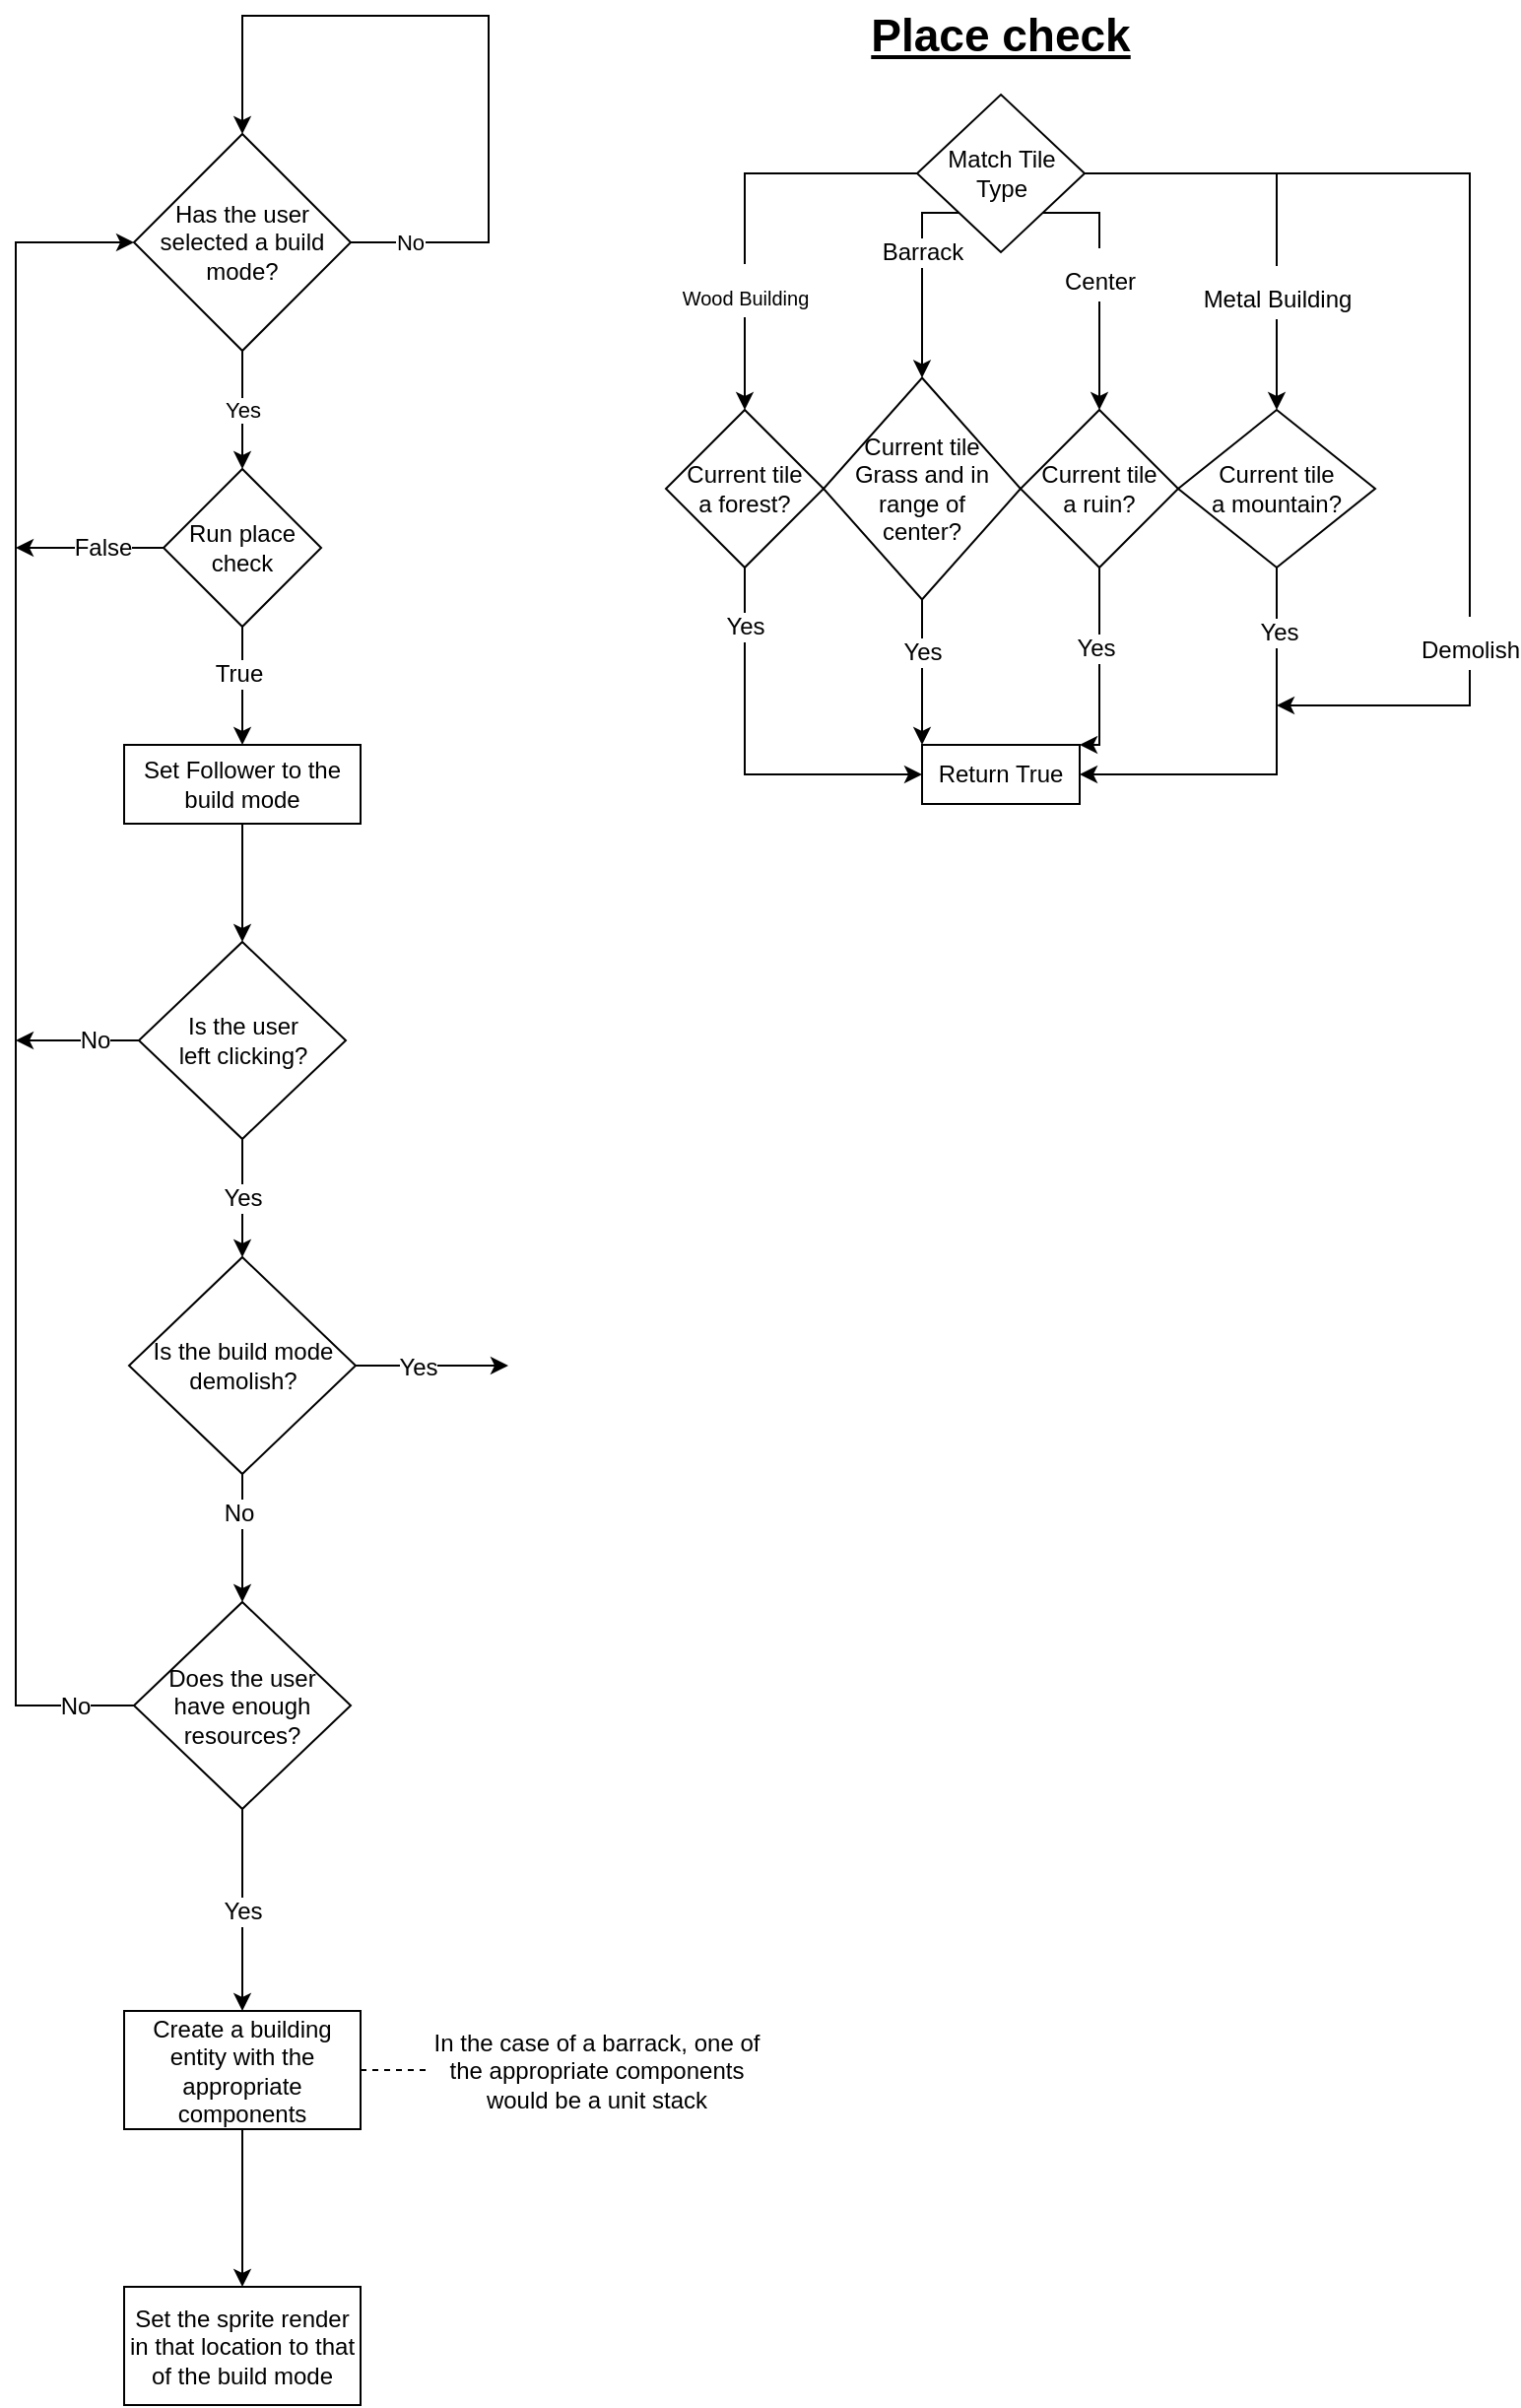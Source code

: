 <mxfile version="14.0.1" type="github">
  <diagram id="pgvQU4TPYQ710n_Lu6ZC" name="Page-1">
    <mxGraphModel dx="1177" dy="647" grid="1" gridSize="10" guides="1" tooltips="1" connect="1" arrows="1" fold="1" page="1" pageScale="1" pageWidth="827" pageHeight="1169" math="0" shadow="0">
      <root>
        <mxCell id="0" />
        <mxCell id="1" parent="0" />
        <mxCell id="Tz45q9WBiDekPMIarujH-3" value="Yes" style="edgeStyle=orthogonalEdgeStyle;rounded=0;orthogonalLoop=1;jettySize=auto;html=1;" edge="1" parent="1" source="Tz45q9WBiDekPMIarujH-1" target="Tz45q9WBiDekPMIarujH-31">
          <mxGeometry relative="1" as="geometry">
            <mxPoint x="135" y="255" as="targetPoint" />
          </mxGeometry>
        </mxCell>
        <mxCell id="Tz45q9WBiDekPMIarujH-4" style="edgeStyle=orthogonalEdgeStyle;rounded=0;orthogonalLoop=1;jettySize=auto;html=1;entryX=0.5;entryY=0;entryDx=0;entryDy=0;" edge="1" parent="1" source="Tz45q9WBiDekPMIarujH-1" target="Tz45q9WBiDekPMIarujH-1">
          <mxGeometry relative="1" as="geometry">
            <mxPoint x="260" y="-20" as="targetPoint" />
            <Array as="points">
              <mxPoint x="260" y="145" />
              <mxPoint x="260" y="30" />
              <mxPoint x="135" y="30" />
            </Array>
          </mxGeometry>
        </mxCell>
        <mxCell id="Tz45q9WBiDekPMIarujH-5" value="No" style="edgeLabel;html=1;align=center;verticalAlign=middle;resizable=0;points=[];" vertex="1" connectable="0" parent="Tz45q9WBiDekPMIarujH-4">
          <mxGeometry x="-0.46" y="3" relative="1" as="geometry">
            <mxPoint x="-37" y="30" as="offset" />
          </mxGeometry>
        </mxCell>
        <mxCell id="Tz45q9WBiDekPMIarujH-1" value="Has the user selected a build mode?" style="rhombus;whiteSpace=wrap;html=1;" vertex="1" parent="1">
          <mxGeometry x="80" y="90" width="110" height="110" as="geometry" />
        </mxCell>
        <mxCell id="Tz45q9WBiDekPMIarujH-7" value="Place check" style="text;html=1;strokeColor=none;fillColor=none;align=center;verticalAlign=middle;whiteSpace=wrap;rounded=0;fontSize=23;fontStyle=5" vertex="1" parent="1">
          <mxGeometry x="410" y="30" width="220" height="20" as="geometry" />
        </mxCell>
        <mxCell id="Tz45q9WBiDekPMIarujH-10" value="Barrack" style="edgeStyle=orthogonalEdgeStyle;rounded=0;orthogonalLoop=1;jettySize=auto;html=1;exitX=0;exitY=1;exitDx=0;exitDy=0;fontSize=12;entryX=0.5;entryY=0;entryDx=0;entryDy=0;" edge="1" parent="1" source="Tz45q9WBiDekPMIarujH-9" target="Tz45q9WBiDekPMIarujH-17">
          <mxGeometry x="-0.253" relative="1" as="geometry">
            <mxPoint x="499" y="260" as="targetPoint" />
            <Array as="points">
              <mxPoint x="480" y="130" />
            </Array>
            <mxPoint as="offset" />
          </mxGeometry>
        </mxCell>
        <mxCell id="Tz45q9WBiDekPMIarujH-11" style="edgeStyle=orthogonalEdgeStyle;rounded=0;orthogonalLoop=1;jettySize=auto;html=1;exitX=0;exitY=0.5;exitDx=0;exitDy=0;fontSize=23;entryX=0.5;entryY=0;entryDx=0;entryDy=0;" edge="1" parent="1" source="Tz45q9WBiDekPMIarujH-9" target="Tz45q9WBiDekPMIarujH-16">
          <mxGeometry relative="1" as="geometry">
            <mxPoint x="400" y="240" as="targetPoint" />
          </mxGeometry>
        </mxCell>
        <mxCell id="Tz45q9WBiDekPMIarujH-14" value="&lt;font size=&quot;1&quot;&gt;Wood Building&lt;br&gt;&lt;/font&gt;" style="edgeLabel;html=1;align=center;verticalAlign=middle;resizable=0;points=[];fontSize=23;" vertex="1" connectable="0" parent="Tz45q9WBiDekPMIarujH-11">
          <mxGeometry x="0.223" relative="1" as="geometry">
            <mxPoint y="19.5" as="offset" />
          </mxGeometry>
        </mxCell>
        <mxCell id="Tz45q9WBiDekPMIarujH-12" value="&lt;font style=&quot;font-size: 12px&quot;&gt;Center&lt;/font&gt;" style="edgeStyle=orthogonalEdgeStyle;rounded=0;orthogonalLoop=1;jettySize=auto;html=1;exitX=1;exitY=1;exitDx=0;exitDy=0;fontSize=23;" edge="1" parent="1" source="Tz45q9WBiDekPMIarujH-9" target="Tz45q9WBiDekPMIarujH-18">
          <mxGeometry x="-0.077" relative="1" as="geometry">
            <mxPoint x="541" y="230" as="targetPoint" />
            <Array as="points">
              <mxPoint x="570" y="130" />
            </Array>
            <mxPoint as="offset" />
          </mxGeometry>
        </mxCell>
        <mxCell id="Tz45q9WBiDekPMIarujH-13" value="&lt;font style=&quot;font-size: 12px&quot;&gt;Metal Building&lt;br&gt;&lt;/font&gt;" style="edgeStyle=orthogonalEdgeStyle;rounded=0;orthogonalLoop=1;jettySize=auto;html=1;exitX=1;exitY=0.5;exitDx=0;exitDy=0;fontSize=23;" edge="1" parent="1" source="Tz45q9WBiDekPMIarujH-9" target="Tz45q9WBiDekPMIarujH-20">
          <mxGeometry x="0.437" relative="1" as="geometry">
            <mxPoint x="640" y="240" as="targetPoint" />
            <mxPoint y="1" as="offset" />
          </mxGeometry>
        </mxCell>
        <mxCell id="Tz45q9WBiDekPMIarujH-9" value="Match Tile Type" style="rhombus;whiteSpace=wrap;html=1;" vertex="1" parent="1">
          <mxGeometry x="477.5" y="70" width="85" height="80" as="geometry" />
        </mxCell>
        <mxCell id="Tz45q9WBiDekPMIarujH-22" style="edgeStyle=orthogonalEdgeStyle;rounded=0;orthogonalLoop=1;jettySize=auto;html=1;fontSize=12;entryX=0;entryY=0.5;entryDx=0;entryDy=0;" edge="1" parent="1" source="Tz45q9WBiDekPMIarujH-16" target="Tz45q9WBiDekPMIarujH-21">
          <mxGeometry relative="1" as="geometry">
            <mxPoint x="390" y="430" as="targetPoint" />
            <Array as="points">
              <mxPoint x="390" y="415" />
            </Array>
          </mxGeometry>
        </mxCell>
        <mxCell id="Tz45q9WBiDekPMIarujH-26" value="Yes" style="edgeLabel;html=1;align=center;verticalAlign=middle;resizable=0;points=[];fontSize=12;" vertex="1" connectable="0" parent="Tz45q9WBiDekPMIarujH-22">
          <mxGeometry x="-0.694" relative="1" as="geometry">
            <mxPoint as="offset" />
          </mxGeometry>
        </mxCell>
        <mxCell id="Tz45q9WBiDekPMIarujH-16" value="&lt;div&gt;Current tile &lt;br&gt;&lt;/div&gt;&lt;div&gt;a forest?&lt;/div&gt;" style="rhombus;whiteSpace=wrap;html=1;fontSize=12;" vertex="1" parent="1">
          <mxGeometry x="350" y="230" width="80" height="80" as="geometry" />
        </mxCell>
        <mxCell id="Tz45q9WBiDekPMIarujH-23" style="edgeStyle=orthogonalEdgeStyle;rounded=0;orthogonalLoop=1;jettySize=auto;html=1;entryX=0;entryY=0;entryDx=0;entryDy=0;fontSize=12;" edge="1" parent="1" source="Tz45q9WBiDekPMIarujH-17" target="Tz45q9WBiDekPMIarujH-21">
          <mxGeometry relative="1" as="geometry" />
        </mxCell>
        <mxCell id="Tz45q9WBiDekPMIarujH-27" value="Yes" style="edgeLabel;html=1;align=center;verticalAlign=middle;resizable=0;points=[];fontSize=12;" vertex="1" connectable="0" parent="Tz45q9WBiDekPMIarujH-23">
          <mxGeometry x="-0.275" relative="1" as="geometry">
            <mxPoint as="offset" />
          </mxGeometry>
        </mxCell>
        <mxCell id="Tz45q9WBiDekPMIarujH-17" value="&lt;div&gt;Current tile &lt;br&gt;&lt;/div&gt;&lt;div&gt;Grass and in range of &lt;br&gt;&lt;/div&gt;&lt;div&gt;center?&lt;br&gt;&lt;/div&gt;" style="rhombus;whiteSpace=wrap;html=1;fontSize=12;" vertex="1" parent="1">
          <mxGeometry x="430" y="213.75" width="100" height="112.5" as="geometry" />
        </mxCell>
        <mxCell id="Tz45q9WBiDekPMIarujH-24" style="edgeStyle=orthogonalEdgeStyle;rounded=0;orthogonalLoop=1;jettySize=auto;html=1;entryX=1;entryY=0;entryDx=0;entryDy=0;fontSize=12;" edge="1" parent="1" source="Tz45q9WBiDekPMIarujH-18" target="Tz45q9WBiDekPMIarujH-21">
          <mxGeometry relative="1" as="geometry">
            <Array as="points">
              <mxPoint x="570" y="400" />
            </Array>
          </mxGeometry>
        </mxCell>
        <mxCell id="Tz45q9WBiDekPMIarujH-28" value="Yes" style="edgeLabel;html=1;align=center;verticalAlign=middle;resizable=0;points=[];fontSize=12;" vertex="1" connectable="0" parent="Tz45q9WBiDekPMIarujH-24">
          <mxGeometry x="-0.192" y="-2" relative="1" as="geometry">
            <mxPoint as="offset" />
          </mxGeometry>
        </mxCell>
        <mxCell id="Tz45q9WBiDekPMIarujH-18" value="&lt;div&gt;Current tile &lt;br&gt;&lt;/div&gt;&lt;div&gt;a ruin?&lt;/div&gt;" style="rhombus;whiteSpace=wrap;html=1;" vertex="1" parent="1">
          <mxGeometry x="530" y="230" width="80" height="80" as="geometry" />
        </mxCell>
        <mxCell id="Tz45q9WBiDekPMIarujH-25" style="edgeStyle=orthogonalEdgeStyle;rounded=0;orthogonalLoop=1;jettySize=auto;html=1;fontSize=12;entryX=1;entryY=0.5;entryDx=0;entryDy=0;" edge="1" parent="1" source="Tz45q9WBiDekPMIarujH-20" target="Tz45q9WBiDekPMIarujH-21">
          <mxGeometry relative="1" as="geometry">
            <mxPoint x="660" y="420" as="targetPoint" />
            <Array as="points">
              <mxPoint x="660" y="415" />
            </Array>
          </mxGeometry>
        </mxCell>
        <mxCell id="Tz45q9WBiDekPMIarujH-29" value="Yes" style="edgeLabel;html=1;align=center;verticalAlign=middle;resizable=0;points=[];fontSize=12;" vertex="1" connectable="0" parent="Tz45q9WBiDekPMIarujH-25">
          <mxGeometry x="-0.681" y="1" relative="1" as="geometry">
            <mxPoint as="offset" />
          </mxGeometry>
        </mxCell>
        <mxCell id="Tz45q9WBiDekPMIarujH-20" value="&lt;div&gt;Current tile &lt;br&gt;&lt;/div&gt;&lt;div&gt;a mountain?&lt;/div&gt;" style="rhombus;whiteSpace=wrap;html=1;" vertex="1" parent="1">
          <mxGeometry x="610" y="230" width="100" height="80" as="geometry" />
        </mxCell>
        <mxCell id="Tz45q9WBiDekPMIarujH-21" value="Return True" style="rounded=0;whiteSpace=wrap;html=1;fontSize=12;" vertex="1" parent="1">
          <mxGeometry x="480" y="400" width="80" height="30" as="geometry" />
        </mxCell>
        <mxCell id="Tz45q9WBiDekPMIarujH-33" value="" style="edgeStyle=orthogonalEdgeStyle;rounded=0;orthogonalLoop=1;jettySize=auto;html=1;fontSize=12;" edge="1" parent="1" source="Tz45q9WBiDekPMIarujH-31" target="Tz45q9WBiDekPMIarujH-32">
          <mxGeometry relative="1" as="geometry" />
        </mxCell>
        <mxCell id="Tz45q9WBiDekPMIarujH-34" value="True" style="edgeLabel;html=1;align=center;verticalAlign=middle;resizable=0;points=[];fontSize=12;" vertex="1" connectable="0" parent="Tz45q9WBiDekPMIarujH-33">
          <mxGeometry x="-0.203" y="-2" relative="1" as="geometry">
            <mxPoint as="offset" />
          </mxGeometry>
        </mxCell>
        <mxCell id="Tz45q9WBiDekPMIarujH-38" style="edgeStyle=orthogonalEdgeStyle;rounded=0;orthogonalLoop=1;jettySize=auto;html=1;fontSize=12;exitX=0;exitY=0.5;exitDx=0;exitDy=0;" edge="1" parent="1" source="Tz45q9WBiDekPMIarujH-31">
          <mxGeometry relative="1" as="geometry">
            <mxPoint x="20" y="300" as="targetPoint" />
            <mxPoint x="100" y="300" as="sourcePoint" />
            <Array as="points" />
          </mxGeometry>
        </mxCell>
        <mxCell id="Tz45q9WBiDekPMIarujH-39" value="False" style="edgeLabel;html=1;align=center;verticalAlign=middle;resizable=0;points=[];fontSize=12;" vertex="1" connectable="0" parent="Tz45q9WBiDekPMIarujH-38">
          <mxGeometry x="-0.169" relative="1" as="geometry">
            <mxPoint as="offset" />
          </mxGeometry>
        </mxCell>
        <mxCell id="Tz45q9WBiDekPMIarujH-31" value="Run place check" style="rhombus;whiteSpace=wrap;html=1;" vertex="1" parent="1">
          <mxGeometry x="95" y="260" width="80" height="80" as="geometry" />
        </mxCell>
        <mxCell id="Tz45q9WBiDekPMIarujH-36" value="" style="edgeStyle=orthogonalEdgeStyle;rounded=0;orthogonalLoop=1;jettySize=auto;html=1;fontSize=12;" edge="1" parent="1" source="Tz45q9WBiDekPMIarujH-32" target="Tz45q9WBiDekPMIarujH-35">
          <mxGeometry relative="1" as="geometry" />
        </mxCell>
        <mxCell id="Tz45q9WBiDekPMIarujH-32" value="Set Follower to the build mode" style="whiteSpace=wrap;html=1;" vertex="1" parent="1">
          <mxGeometry x="75" y="400" width="120" height="40" as="geometry" />
        </mxCell>
        <mxCell id="Tz45q9WBiDekPMIarujH-41" value="Yes" style="edgeStyle=orthogonalEdgeStyle;rounded=0;orthogonalLoop=1;jettySize=auto;html=1;fontSize=12;" edge="1" parent="1" source="Tz45q9WBiDekPMIarujH-35" target="Tz45q9WBiDekPMIarujH-42">
          <mxGeometry relative="1" as="geometry">
            <mxPoint x="135" y="700" as="targetPoint" />
          </mxGeometry>
        </mxCell>
        <mxCell id="Tz45q9WBiDekPMIarujH-53" style="edgeStyle=orthogonalEdgeStyle;rounded=0;orthogonalLoop=1;jettySize=auto;html=1;fontSize=12;" edge="1" parent="1" source="Tz45q9WBiDekPMIarujH-35">
          <mxGeometry relative="1" as="geometry">
            <mxPoint x="20" y="550" as="targetPoint" />
          </mxGeometry>
        </mxCell>
        <mxCell id="Tz45q9WBiDekPMIarujH-54" value="No" style="edgeLabel;html=1;align=center;verticalAlign=middle;resizable=0;points=[];fontSize=12;" vertex="1" connectable="0" parent="Tz45q9WBiDekPMIarujH-53">
          <mxGeometry x="-0.285" relative="1" as="geometry">
            <mxPoint as="offset" />
          </mxGeometry>
        </mxCell>
        <mxCell id="Tz45q9WBiDekPMIarujH-35" value="&lt;div&gt;Is the user &lt;br&gt;&lt;/div&gt;&lt;div&gt;left clicking?&lt;/div&gt;" style="rhombus;whiteSpace=wrap;html=1;" vertex="1" parent="1">
          <mxGeometry x="82.5" y="500" width="105" height="100" as="geometry" />
        </mxCell>
        <mxCell id="Tz45q9WBiDekPMIarujH-44" value="" style="edgeStyle=orthogonalEdgeStyle;rounded=0;orthogonalLoop=1;jettySize=auto;html=1;fontSize=12;" edge="1" parent="1" source="Tz45q9WBiDekPMIarujH-42">
          <mxGeometry relative="1" as="geometry">
            <mxPoint x="270" y="715" as="targetPoint" />
          </mxGeometry>
        </mxCell>
        <mxCell id="Tz45q9WBiDekPMIarujH-45" value="Yes" style="edgeLabel;html=1;align=center;verticalAlign=middle;resizable=0;points=[];fontSize=12;" vertex="1" connectable="0" parent="Tz45q9WBiDekPMIarujH-44">
          <mxGeometry x="-0.198" y="-1" relative="1" as="geometry">
            <mxPoint as="offset" />
          </mxGeometry>
        </mxCell>
        <mxCell id="Tz45q9WBiDekPMIarujH-47" value="" style="edgeStyle=orthogonalEdgeStyle;rounded=0;orthogonalLoop=1;jettySize=auto;html=1;fontSize=12;" edge="1" parent="1" source="Tz45q9WBiDekPMIarujH-42" target="Tz45q9WBiDekPMIarujH-50">
          <mxGeometry relative="1" as="geometry">
            <mxPoint x="135" y="875" as="targetPoint" />
          </mxGeometry>
        </mxCell>
        <mxCell id="Tz45q9WBiDekPMIarujH-49" value="No" style="edgeLabel;html=1;align=center;verticalAlign=middle;resizable=0;points=[];fontSize=12;" vertex="1" connectable="0" parent="Tz45q9WBiDekPMIarujH-47">
          <mxGeometry x="-0.388" y="-2" relative="1" as="geometry">
            <mxPoint as="offset" />
          </mxGeometry>
        </mxCell>
        <mxCell id="Tz45q9WBiDekPMIarujH-42" value="Is the build mode demolish?" style="rhombus;whiteSpace=wrap;html=1;" vertex="1" parent="1">
          <mxGeometry x="77.5" y="660" width="115" height="110" as="geometry" />
        </mxCell>
        <mxCell id="Tz45q9WBiDekPMIarujH-51" value="No" style="edgeStyle=orthogonalEdgeStyle;rounded=0;orthogonalLoop=1;jettySize=auto;html=1;exitX=0;exitY=0.5;exitDx=0;exitDy=0;fontSize=12;" edge="1" parent="1" source="Tz45q9WBiDekPMIarujH-50" target="Tz45q9WBiDekPMIarujH-1">
          <mxGeometry x="-0.93" relative="1" as="geometry">
            <mxPoint x="20" y="130" as="targetPoint" />
            <Array as="points">
              <mxPoint x="20" y="888" />
              <mxPoint x="20" y="145" />
            </Array>
            <mxPoint as="offset" />
          </mxGeometry>
        </mxCell>
        <mxCell id="Tz45q9WBiDekPMIarujH-56" value="Yes" style="edgeStyle=orthogonalEdgeStyle;rounded=0;orthogonalLoop=1;jettySize=auto;html=1;fontSize=12;" edge="1" parent="1" source="Tz45q9WBiDekPMIarujH-50" target="Tz45q9WBiDekPMIarujH-55">
          <mxGeometry relative="1" as="geometry" />
        </mxCell>
        <mxCell id="Tz45q9WBiDekPMIarujH-50" value="&lt;div&gt;Does the user &lt;br&gt;&lt;/div&gt;&lt;div&gt;have enough resources?&lt;/div&gt;" style="rhombus;whiteSpace=wrap;html=1;" vertex="1" parent="1">
          <mxGeometry x="80" y="835" width="110" height="105" as="geometry" />
        </mxCell>
        <mxCell id="Tz45q9WBiDekPMIarujH-58" value="" style="edgeStyle=orthogonalEdgeStyle;rounded=0;orthogonalLoop=1;jettySize=auto;html=1;fontSize=12;" edge="1" parent="1" source="Tz45q9WBiDekPMIarujH-55" target="Tz45q9WBiDekPMIarujH-57">
          <mxGeometry relative="1" as="geometry" />
        </mxCell>
        <mxCell id="Tz45q9WBiDekPMIarujH-55" value="Create a building entity with the appropriate components" style="whiteSpace=wrap;html=1;" vertex="1" parent="1">
          <mxGeometry x="75" y="1042.5" width="120" height="60" as="geometry" />
        </mxCell>
        <mxCell id="Tz45q9WBiDekPMIarujH-57" value="Set the sprite render in that location to that of the build mode" style="whiteSpace=wrap;html=1;" vertex="1" parent="1">
          <mxGeometry x="75" y="1182.5" width="120" height="60" as="geometry" />
        </mxCell>
        <mxCell id="Tz45q9WBiDekPMIarujH-59" value="&lt;font style=&quot;font-size: 12px&quot;&gt;Demolish&lt;/font&gt;" style="edgeStyle=orthogonalEdgeStyle;rounded=0;orthogonalLoop=1;jettySize=auto;html=1;exitX=1;exitY=0.5;exitDx=0;exitDy=0;fontSize=23;" edge="1" parent="1">
          <mxGeometry x="0.437" relative="1" as="geometry">
            <mxPoint x="660" y="380" as="targetPoint" />
            <mxPoint x="660" y="109.98" as="sourcePoint" />
            <mxPoint y="1" as="offset" />
            <Array as="points">
              <mxPoint x="758" y="110" />
              <mxPoint x="758" y="380" />
              <mxPoint x="660" y="380" />
            </Array>
          </mxGeometry>
        </mxCell>
        <mxCell id="Tz45q9WBiDekPMIarujH-61" value="In the case of a barrack, one of the appropriate components would be a unit stack" style="text;html=1;strokeColor=none;fillColor=none;align=center;verticalAlign=middle;whiteSpace=wrap;rounded=0;fontSize=12;" vertex="1" parent="1">
          <mxGeometry x="230" y="1062.5" width="170" height="20" as="geometry" />
        </mxCell>
        <mxCell id="Tz45q9WBiDekPMIarujH-62" value="" style="endArrow=none;dashed=1;html=1;fontSize=12;exitX=1;exitY=0.5;exitDx=0;exitDy=0;" edge="1" parent="1" source="Tz45q9WBiDekPMIarujH-55" target="Tz45q9WBiDekPMIarujH-61">
          <mxGeometry width="50" height="50" relative="1" as="geometry">
            <mxPoint x="187.5" y="1120" as="sourcePoint" />
            <mxPoint x="230" y="1070" as="targetPoint" />
          </mxGeometry>
        </mxCell>
      </root>
    </mxGraphModel>
  </diagram>
</mxfile>
